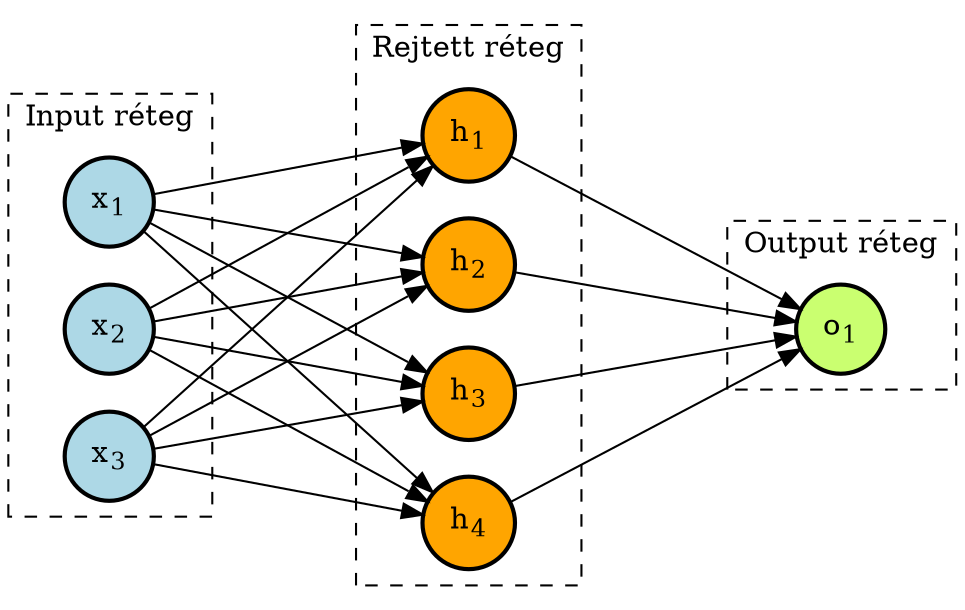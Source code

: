 digraph neural_network {
    graph [dpi=300]
    rankdir=LR; // Left to right layout
    splines=false
    ranksep=1.2

    subgraph cluster_1 {
        style="dashed"
        label="Input réteg"
        input1 [label=<x<sub>2</sub>>, shape="circle", penwidth=2, style="filled", fillcolor="lightblue"]
        input2 [label=<x<sub>3</sub>>, shape="circle", penwidth=2, style="filled", fillcolor="lightblue"]
        input3 [label=<x<sub>1</sub>>, shape="circle", penwidth=2, style="filled", fillcolor="lightblue"]
    }
    subgraph cluster_2 {
        style="dashed"
        label="Rejtett réteg"
        hidden1 [label=<h<sub>1</sub>>, shape="circle", penwidth=2, style="filled", fillcolor="orange"]
        hidden2 [label=<h<sub>2</sub>>, shape="circle", penwidth=2, style="filled", fillcolor="orange"]
        hidden3 [label=<h<sub>3</sub>>, shape="circle", penwidth=2, style="filled", fillcolor="orange"]
        hidden4 [label=<h<sub>4</sub>>, shape="circle", penwidth=2, style="filled", fillcolor="orange"]
    }
    subgraph cluster_3 {
        style="dashed"
        label="Output réteg"
        output1 [label=<o<sub>1</sub>>, shape="circle", penwidth=2, style="filled", fillcolor="darkolivegreen1"]
        //output2 [label="", shape="circle", penwidth=2, style="filled", fillcolor="darkolivegreen1"]
        //output3 [label="", shape="circle", penwidth=2, style="filled", fillcolor="darkolivegreen1"]
    }

    input1 -> hidden1
    input1 -> hidden2
    input1 -> hidden3
    input1 -> hidden4

    input2 -> hidden1
    input2 -> hidden2
    input2 -> hidden3
    input2 -> hidden4
    
    input3 -> hidden1
    input3 -> hidden2
    input3 -> hidden3
    input3 -> hidden4

    hidden1 -> output1
    hidden2 -> output1
    hidden3 -> output1
    hidden4 -> output1

    //hidden1 -> output2
    //hidden2 -> output2
    //hidden3 -> output2
    //hidden4 -> output2
    //hidden1 -> output3
    //hidden2 -> output3
    //hidden3 -> output3
    //hidden4 -> output3
}
